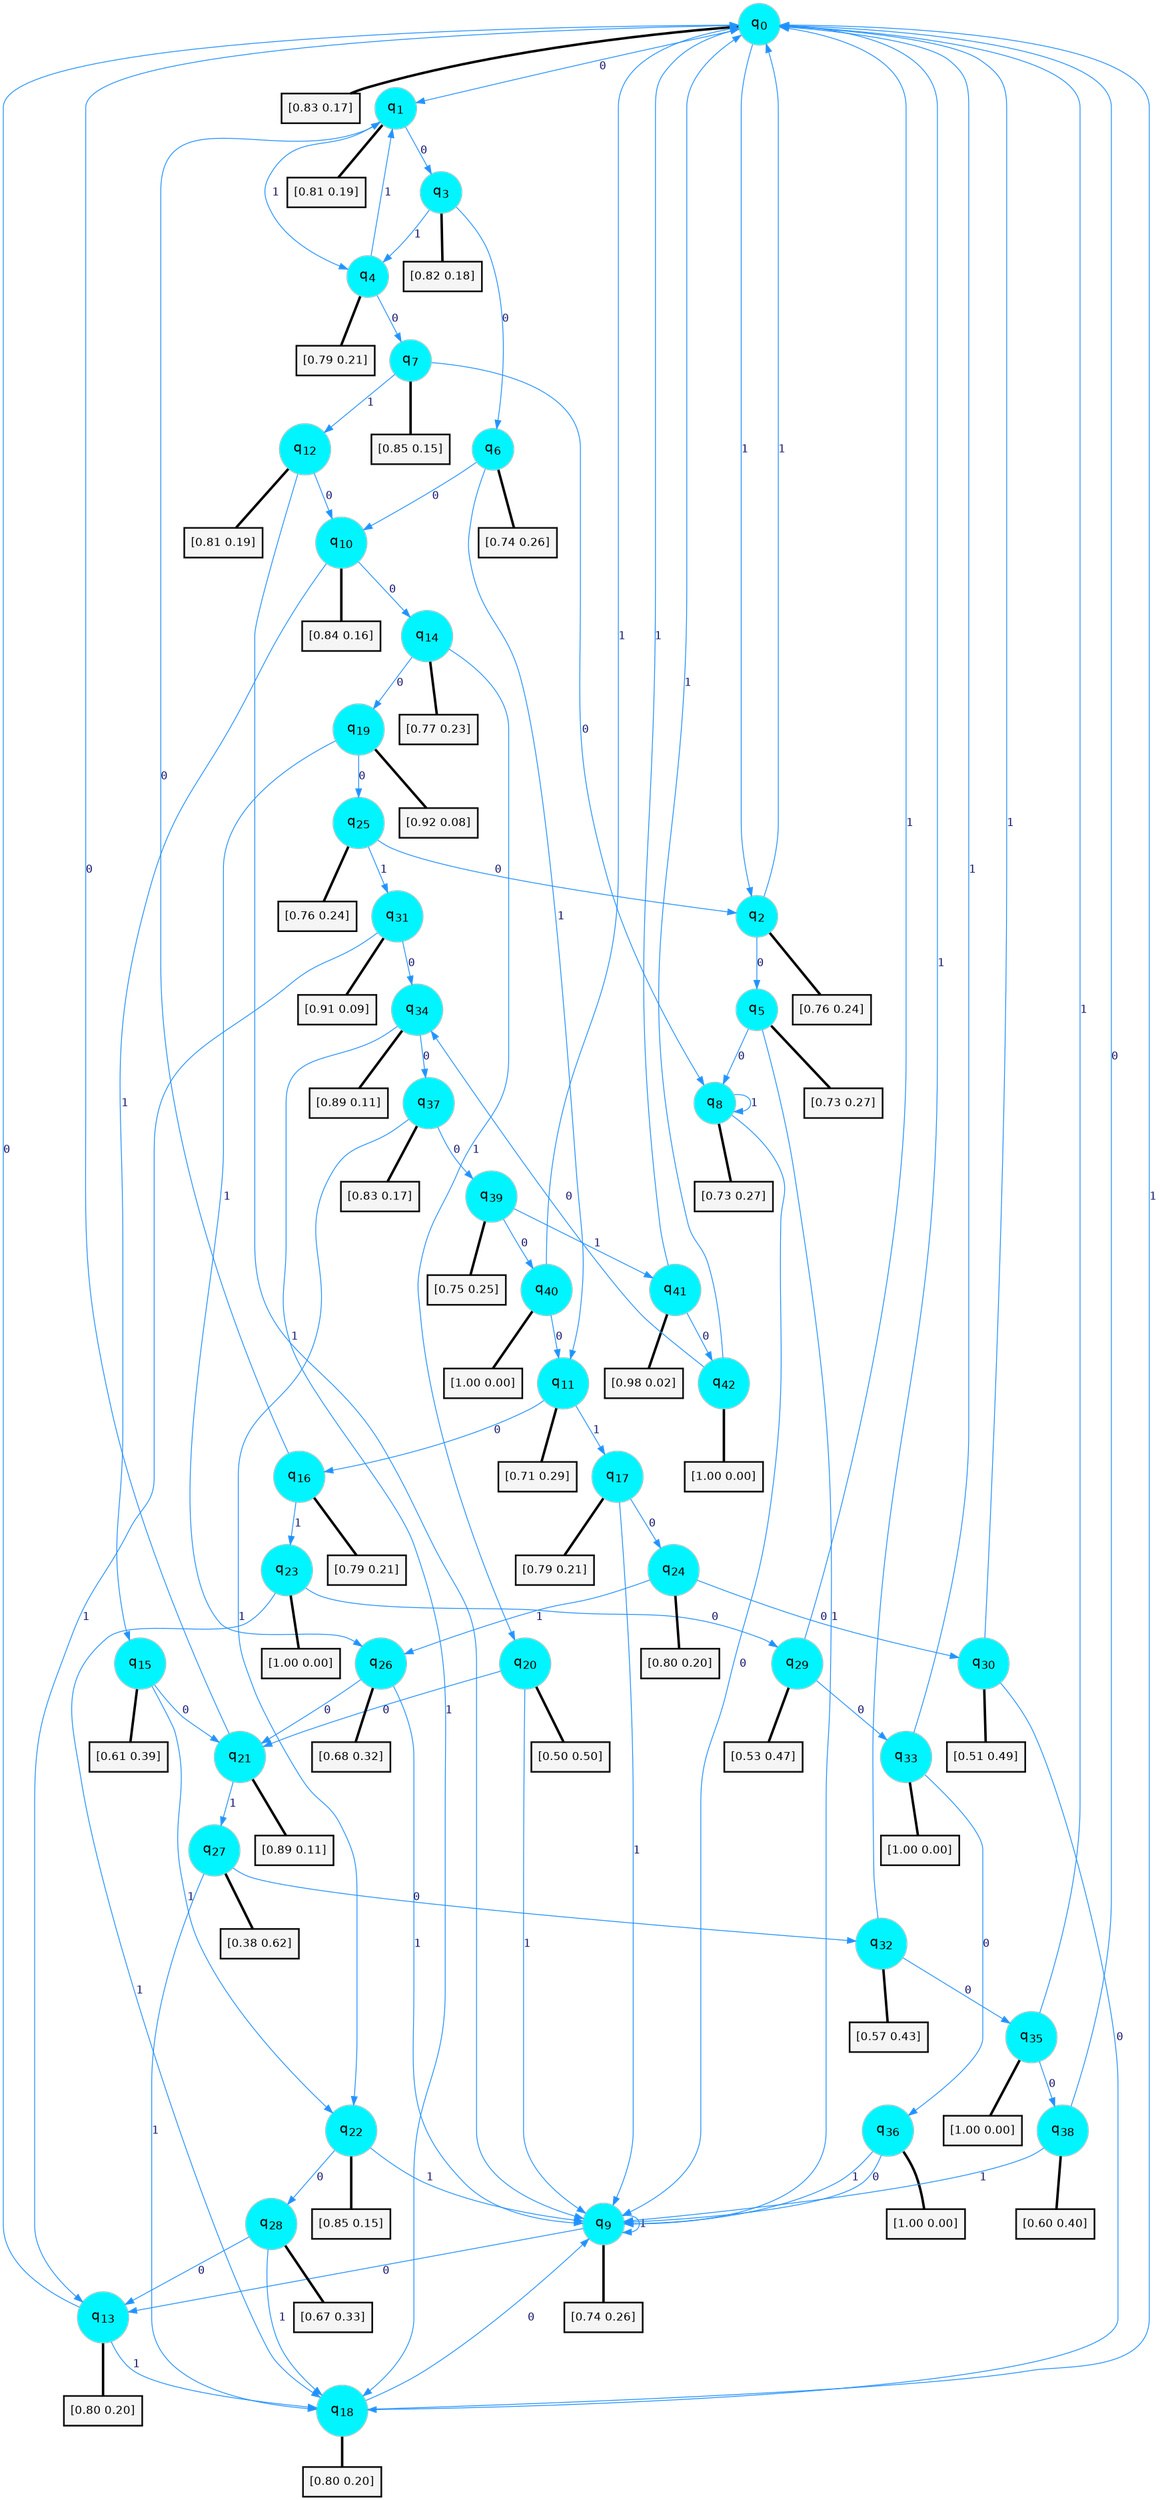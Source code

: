 digraph G {
graph [
bgcolor=transparent, dpi=300, rankdir=TD, size="40,25"];
node [
color=gray, fillcolor=turquoise1, fontcolor=black, fontname=Helvetica, fontsize=16, fontweight=bold, shape=circle, style=filled];
edge [
arrowsize=1, color=dodgerblue1, fontcolor=midnightblue, fontname=courier, fontweight=bold, penwidth=1, style=solid, weight=20];
0[label=<q<SUB>0</SUB>>];
1[label=<q<SUB>1</SUB>>];
2[label=<q<SUB>2</SUB>>];
3[label=<q<SUB>3</SUB>>];
4[label=<q<SUB>4</SUB>>];
5[label=<q<SUB>5</SUB>>];
6[label=<q<SUB>6</SUB>>];
7[label=<q<SUB>7</SUB>>];
8[label=<q<SUB>8</SUB>>];
9[label=<q<SUB>9</SUB>>];
10[label=<q<SUB>10</SUB>>];
11[label=<q<SUB>11</SUB>>];
12[label=<q<SUB>12</SUB>>];
13[label=<q<SUB>13</SUB>>];
14[label=<q<SUB>14</SUB>>];
15[label=<q<SUB>15</SUB>>];
16[label=<q<SUB>16</SUB>>];
17[label=<q<SUB>17</SUB>>];
18[label=<q<SUB>18</SUB>>];
19[label=<q<SUB>19</SUB>>];
20[label=<q<SUB>20</SUB>>];
21[label=<q<SUB>21</SUB>>];
22[label=<q<SUB>22</SUB>>];
23[label=<q<SUB>23</SUB>>];
24[label=<q<SUB>24</SUB>>];
25[label=<q<SUB>25</SUB>>];
26[label=<q<SUB>26</SUB>>];
27[label=<q<SUB>27</SUB>>];
28[label=<q<SUB>28</SUB>>];
29[label=<q<SUB>29</SUB>>];
30[label=<q<SUB>30</SUB>>];
31[label=<q<SUB>31</SUB>>];
32[label=<q<SUB>32</SUB>>];
33[label=<q<SUB>33</SUB>>];
34[label=<q<SUB>34</SUB>>];
35[label=<q<SUB>35</SUB>>];
36[label=<q<SUB>36</SUB>>];
37[label=<q<SUB>37</SUB>>];
38[label=<q<SUB>38</SUB>>];
39[label=<q<SUB>39</SUB>>];
40[label=<q<SUB>40</SUB>>];
41[label=<q<SUB>41</SUB>>];
42[label=<q<SUB>42</SUB>>];
43[label="[0.83 0.17]", shape=box,fontcolor=black, fontname=Helvetica, fontsize=14, penwidth=2, fillcolor=whitesmoke,color=black];
44[label="[0.81 0.19]", shape=box,fontcolor=black, fontname=Helvetica, fontsize=14, penwidth=2, fillcolor=whitesmoke,color=black];
45[label="[0.76 0.24]", shape=box,fontcolor=black, fontname=Helvetica, fontsize=14, penwidth=2, fillcolor=whitesmoke,color=black];
46[label="[0.82 0.18]", shape=box,fontcolor=black, fontname=Helvetica, fontsize=14, penwidth=2, fillcolor=whitesmoke,color=black];
47[label="[0.79 0.21]", shape=box,fontcolor=black, fontname=Helvetica, fontsize=14, penwidth=2, fillcolor=whitesmoke,color=black];
48[label="[0.73 0.27]", shape=box,fontcolor=black, fontname=Helvetica, fontsize=14, penwidth=2, fillcolor=whitesmoke,color=black];
49[label="[0.74 0.26]", shape=box,fontcolor=black, fontname=Helvetica, fontsize=14, penwidth=2, fillcolor=whitesmoke,color=black];
50[label="[0.85 0.15]", shape=box,fontcolor=black, fontname=Helvetica, fontsize=14, penwidth=2, fillcolor=whitesmoke,color=black];
51[label="[0.73 0.27]", shape=box,fontcolor=black, fontname=Helvetica, fontsize=14, penwidth=2, fillcolor=whitesmoke,color=black];
52[label="[0.74 0.26]", shape=box,fontcolor=black, fontname=Helvetica, fontsize=14, penwidth=2, fillcolor=whitesmoke,color=black];
53[label="[0.84 0.16]", shape=box,fontcolor=black, fontname=Helvetica, fontsize=14, penwidth=2, fillcolor=whitesmoke,color=black];
54[label="[0.71 0.29]", shape=box,fontcolor=black, fontname=Helvetica, fontsize=14, penwidth=2, fillcolor=whitesmoke,color=black];
55[label="[0.81 0.19]", shape=box,fontcolor=black, fontname=Helvetica, fontsize=14, penwidth=2, fillcolor=whitesmoke,color=black];
56[label="[0.80 0.20]", shape=box,fontcolor=black, fontname=Helvetica, fontsize=14, penwidth=2, fillcolor=whitesmoke,color=black];
57[label="[0.77 0.23]", shape=box,fontcolor=black, fontname=Helvetica, fontsize=14, penwidth=2, fillcolor=whitesmoke,color=black];
58[label="[0.61 0.39]", shape=box,fontcolor=black, fontname=Helvetica, fontsize=14, penwidth=2, fillcolor=whitesmoke,color=black];
59[label="[0.79 0.21]", shape=box,fontcolor=black, fontname=Helvetica, fontsize=14, penwidth=2, fillcolor=whitesmoke,color=black];
60[label="[0.79 0.21]", shape=box,fontcolor=black, fontname=Helvetica, fontsize=14, penwidth=2, fillcolor=whitesmoke,color=black];
61[label="[0.80 0.20]", shape=box,fontcolor=black, fontname=Helvetica, fontsize=14, penwidth=2, fillcolor=whitesmoke,color=black];
62[label="[0.92 0.08]", shape=box,fontcolor=black, fontname=Helvetica, fontsize=14, penwidth=2, fillcolor=whitesmoke,color=black];
63[label="[0.50 0.50]", shape=box,fontcolor=black, fontname=Helvetica, fontsize=14, penwidth=2, fillcolor=whitesmoke,color=black];
64[label="[0.89 0.11]", shape=box,fontcolor=black, fontname=Helvetica, fontsize=14, penwidth=2, fillcolor=whitesmoke,color=black];
65[label="[0.85 0.15]", shape=box,fontcolor=black, fontname=Helvetica, fontsize=14, penwidth=2, fillcolor=whitesmoke,color=black];
66[label="[1.00 0.00]", shape=box,fontcolor=black, fontname=Helvetica, fontsize=14, penwidth=2, fillcolor=whitesmoke,color=black];
67[label="[0.80 0.20]", shape=box,fontcolor=black, fontname=Helvetica, fontsize=14, penwidth=2, fillcolor=whitesmoke,color=black];
68[label="[0.76 0.24]", shape=box,fontcolor=black, fontname=Helvetica, fontsize=14, penwidth=2, fillcolor=whitesmoke,color=black];
69[label="[0.68 0.32]", shape=box,fontcolor=black, fontname=Helvetica, fontsize=14, penwidth=2, fillcolor=whitesmoke,color=black];
70[label="[0.38 0.62]", shape=box,fontcolor=black, fontname=Helvetica, fontsize=14, penwidth=2, fillcolor=whitesmoke,color=black];
71[label="[0.67 0.33]", shape=box,fontcolor=black, fontname=Helvetica, fontsize=14, penwidth=2, fillcolor=whitesmoke,color=black];
72[label="[0.53 0.47]", shape=box,fontcolor=black, fontname=Helvetica, fontsize=14, penwidth=2, fillcolor=whitesmoke,color=black];
73[label="[0.51 0.49]", shape=box,fontcolor=black, fontname=Helvetica, fontsize=14, penwidth=2, fillcolor=whitesmoke,color=black];
74[label="[0.91 0.09]", shape=box,fontcolor=black, fontname=Helvetica, fontsize=14, penwidth=2, fillcolor=whitesmoke,color=black];
75[label="[0.57 0.43]", shape=box,fontcolor=black, fontname=Helvetica, fontsize=14, penwidth=2, fillcolor=whitesmoke,color=black];
76[label="[1.00 0.00]", shape=box,fontcolor=black, fontname=Helvetica, fontsize=14, penwidth=2, fillcolor=whitesmoke,color=black];
77[label="[0.89 0.11]", shape=box,fontcolor=black, fontname=Helvetica, fontsize=14, penwidth=2, fillcolor=whitesmoke,color=black];
78[label="[1.00 0.00]", shape=box,fontcolor=black, fontname=Helvetica, fontsize=14, penwidth=2, fillcolor=whitesmoke,color=black];
79[label="[1.00 0.00]", shape=box,fontcolor=black, fontname=Helvetica, fontsize=14, penwidth=2, fillcolor=whitesmoke,color=black];
80[label="[0.83 0.17]", shape=box,fontcolor=black, fontname=Helvetica, fontsize=14, penwidth=2, fillcolor=whitesmoke,color=black];
81[label="[0.60 0.40]", shape=box,fontcolor=black, fontname=Helvetica, fontsize=14, penwidth=2, fillcolor=whitesmoke,color=black];
82[label="[0.75 0.25]", shape=box,fontcolor=black, fontname=Helvetica, fontsize=14, penwidth=2, fillcolor=whitesmoke,color=black];
83[label="[1.00 0.00]", shape=box,fontcolor=black, fontname=Helvetica, fontsize=14, penwidth=2, fillcolor=whitesmoke,color=black];
84[label="[0.98 0.02]", shape=box,fontcolor=black, fontname=Helvetica, fontsize=14, penwidth=2, fillcolor=whitesmoke,color=black];
85[label="[1.00 0.00]", shape=box,fontcolor=black, fontname=Helvetica, fontsize=14, penwidth=2, fillcolor=whitesmoke,color=black];
0->1 [label=0];
0->2 [label=1];
0->43 [arrowhead=none, penwidth=3,color=black];
1->3 [label=0];
1->4 [label=1];
1->44 [arrowhead=none, penwidth=3,color=black];
2->5 [label=0];
2->0 [label=1];
2->45 [arrowhead=none, penwidth=3,color=black];
3->6 [label=0];
3->4 [label=1];
3->46 [arrowhead=none, penwidth=3,color=black];
4->7 [label=0];
4->1 [label=1];
4->47 [arrowhead=none, penwidth=3,color=black];
5->8 [label=0];
5->9 [label=1];
5->48 [arrowhead=none, penwidth=3,color=black];
6->10 [label=0];
6->11 [label=1];
6->49 [arrowhead=none, penwidth=3,color=black];
7->8 [label=0];
7->12 [label=1];
7->50 [arrowhead=none, penwidth=3,color=black];
8->9 [label=0];
8->8 [label=1];
8->51 [arrowhead=none, penwidth=3,color=black];
9->13 [label=0];
9->9 [label=1];
9->52 [arrowhead=none, penwidth=3,color=black];
10->14 [label=0];
10->15 [label=1];
10->53 [arrowhead=none, penwidth=3,color=black];
11->16 [label=0];
11->17 [label=1];
11->54 [arrowhead=none, penwidth=3,color=black];
12->10 [label=0];
12->9 [label=1];
12->55 [arrowhead=none, penwidth=3,color=black];
13->0 [label=0];
13->18 [label=1];
13->56 [arrowhead=none, penwidth=3,color=black];
14->19 [label=0];
14->20 [label=1];
14->57 [arrowhead=none, penwidth=3,color=black];
15->21 [label=0];
15->22 [label=1];
15->58 [arrowhead=none, penwidth=3,color=black];
16->1 [label=0];
16->23 [label=1];
16->59 [arrowhead=none, penwidth=3,color=black];
17->24 [label=0];
17->9 [label=1];
17->60 [arrowhead=none, penwidth=3,color=black];
18->9 [label=0];
18->0 [label=1];
18->61 [arrowhead=none, penwidth=3,color=black];
19->25 [label=0];
19->26 [label=1];
19->62 [arrowhead=none, penwidth=3,color=black];
20->21 [label=0];
20->9 [label=1];
20->63 [arrowhead=none, penwidth=3,color=black];
21->0 [label=0];
21->27 [label=1];
21->64 [arrowhead=none, penwidth=3,color=black];
22->28 [label=0];
22->9 [label=1];
22->65 [arrowhead=none, penwidth=3,color=black];
23->29 [label=0];
23->18 [label=1];
23->66 [arrowhead=none, penwidth=3,color=black];
24->30 [label=0];
24->26 [label=1];
24->67 [arrowhead=none, penwidth=3,color=black];
25->2 [label=0];
25->31 [label=1];
25->68 [arrowhead=none, penwidth=3,color=black];
26->21 [label=0];
26->9 [label=1];
26->69 [arrowhead=none, penwidth=3,color=black];
27->32 [label=0];
27->18 [label=1];
27->70 [arrowhead=none, penwidth=3,color=black];
28->13 [label=0];
28->18 [label=1];
28->71 [arrowhead=none, penwidth=3,color=black];
29->33 [label=0];
29->0 [label=1];
29->72 [arrowhead=none, penwidth=3,color=black];
30->18 [label=0];
30->0 [label=1];
30->73 [arrowhead=none, penwidth=3,color=black];
31->34 [label=0];
31->13 [label=1];
31->74 [arrowhead=none, penwidth=3,color=black];
32->35 [label=0];
32->0 [label=1];
32->75 [arrowhead=none, penwidth=3,color=black];
33->36 [label=0];
33->0 [label=1];
33->76 [arrowhead=none, penwidth=3,color=black];
34->37 [label=0];
34->18 [label=1];
34->77 [arrowhead=none, penwidth=3,color=black];
35->38 [label=0];
35->0 [label=1];
35->78 [arrowhead=none, penwidth=3,color=black];
36->9 [label=0];
36->9 [label=1];
36->79 [arrowhead=none, penwidth=3,color=black];
37->39 [label=0];
37->22 [label=1];
37->80 [arrowhead=none, penwidth=3,color=black];
38->0 [label=0];
38->9 [label=1];
38->81 [arrowhead=none, penwidth=3,color=black];
39->40 [label=0];
39->41 [label=1];
39->82 [arrowhead=none, penwidth=3,color=black];
40->11 [label=0];
40->0 [label=1];
40->83 [arrowhead=none, penwidth=3,color=black];
41->42 [label=0];
41->0 [label=1];
41->84 [arrowhead=none, penwidth=3,color=black];
42->34 [label=0];
42->0 [label=1];
42->85 [arrowhead=none, penwidth=3,color=black];
}

